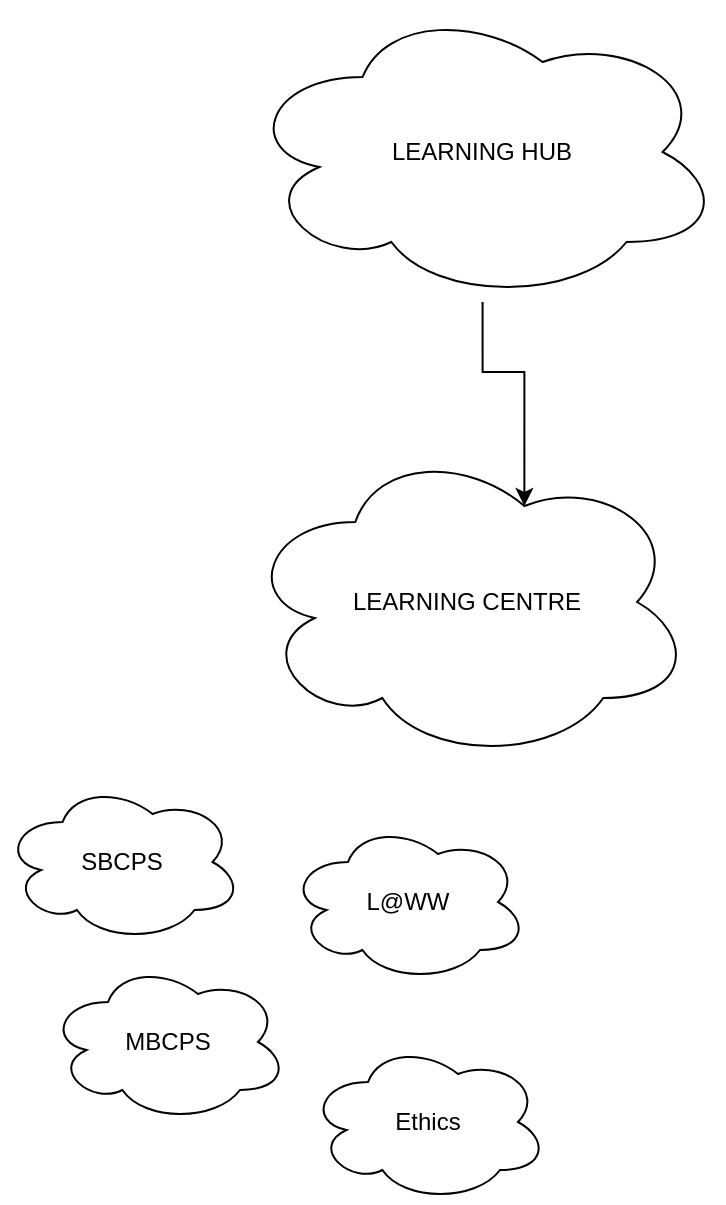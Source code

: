 <mxfile version="14.8.0" type="github">
  <diagram id="_b4yczjxz6ckv9aSSpgz" name="Page-1">
    <mxGraphModel dx="1550" dy="824" grid="1" gridSize="10" guides="1" tooltips="1" connect="1" arrows="1" fold="1" page="1" pageScale="1" pageWidth="850" pageHeight="1100" math="0" shadow="0">
      <root>
        <mxCell id="0" />
        <mxCell id="1" parent="0" />
        <mxCell id="9r3sJTnBNpcCIx0g8lGD-3" style="edgeStyle=orthogonalEdgeStyle;rounded=0;orthogonalLoop=1;jettySize=auto;html=1;entryX=0.625;entryY=0.2;entryDx=0;entryDy=0;entryPerimeter=0;" edge="1" parent="1" source="9r3sJTnBNpcCIx0g8lGD-1" target="9r3sJTnBNpcCIx0g8lGD-2">
          <mxGeometry relative="1" as="geometry" />
        </mxCell>
        <mxCell id="9r3sJTnBNpcCIx0g8lGD-1" value="LEARNING HUB" style="ellipse;shape=cloud;whiteSpace=wrap;html=1;" vertex="1" parent="1">
          <mxGeometry x="257.28" width="240" height="150" as="geometry" />
        </mxCell>
        <mxCell id="9r3sJTnBNpcCIx0g8lGD-2" value="LEARNING CENTRE" style="ellipse;shape=cloud;whiteSpace=wrap;html=1;" vertex="1" parent="1">
          <mxGeometry x="257.28" y="220" width="225.45" height="160" as="geometry" />
        </mxCell>
        <mxCell id="9r3sJTnBNpcCIx0g8lGD-4" value="SBCPS" style="ellipse;shape=cloud;whiteSpace=wrap;html=1;" vertex="1" parent="1">
          <mxGeometry x="137.28" y="390" width="120" height="80" as="geometry" />
        </mxCell>
        <mxCell id="9r3sJTnBNpcCIx0g8lGD-5" value="MBCPS" style="ellipse;shape=cloud;whiteSpace=wrap;html=1;" vertex="1" parent="1">
          <mxGeometry x="160" y="480" width="120" height="80" as="geometry" />
        </mxCell>
        <mxCell id="9r3sJTnBNpcCIx0g8lGD-6" value="L@WW" style="ellipse;shape=cloud;whiteSpace=wrap;html=1;" vertex="1" parent="1">
          <mxGeometry x="280" y="410" width="120" height="80" as="geometry" />
        </mxCell>
        <mxCell id="9r3sJTnBNpcCIx0g8lGD-7" value="Ethics" style="ellipse;shape=cloud;whiteSpace=wrap;html=1;" vertex="1" parent="1">
          <mxGeometry x="290" y="520" width="120" height="80" as="geometry" />
        </mxCell>
      </root>
    </mxGraphModel>
  </diagram>
</mxfile>
